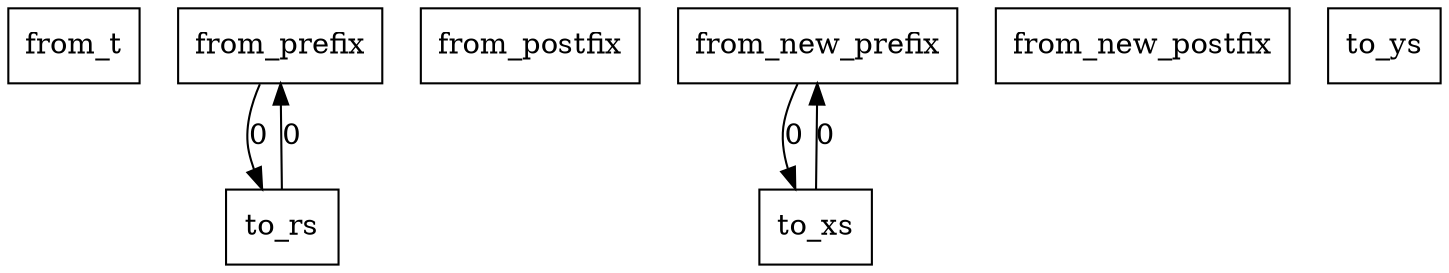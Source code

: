 digraph {
    graph [rankdir=TB
          ,bgcolor=transparent];
    node [shape=box
         ,fillcolor=white
         ,style=filled];
    0 [label=<from_t>];
    1 [label=<from_prefix>];
    2 [label=<from_postfix>];
    3 [label=<from_new_prefix>];
    4 [label=<from_new_postfix>];
    5 [label=<to_xs>];
    6 [label=<to_ys>];
    7 [label=<to_rs>];
    1 -> 7 [label=0];
    3 -> 5 [label=0];
    5 -> 3 [label=0];
    7 -> 1 [label=0];
}